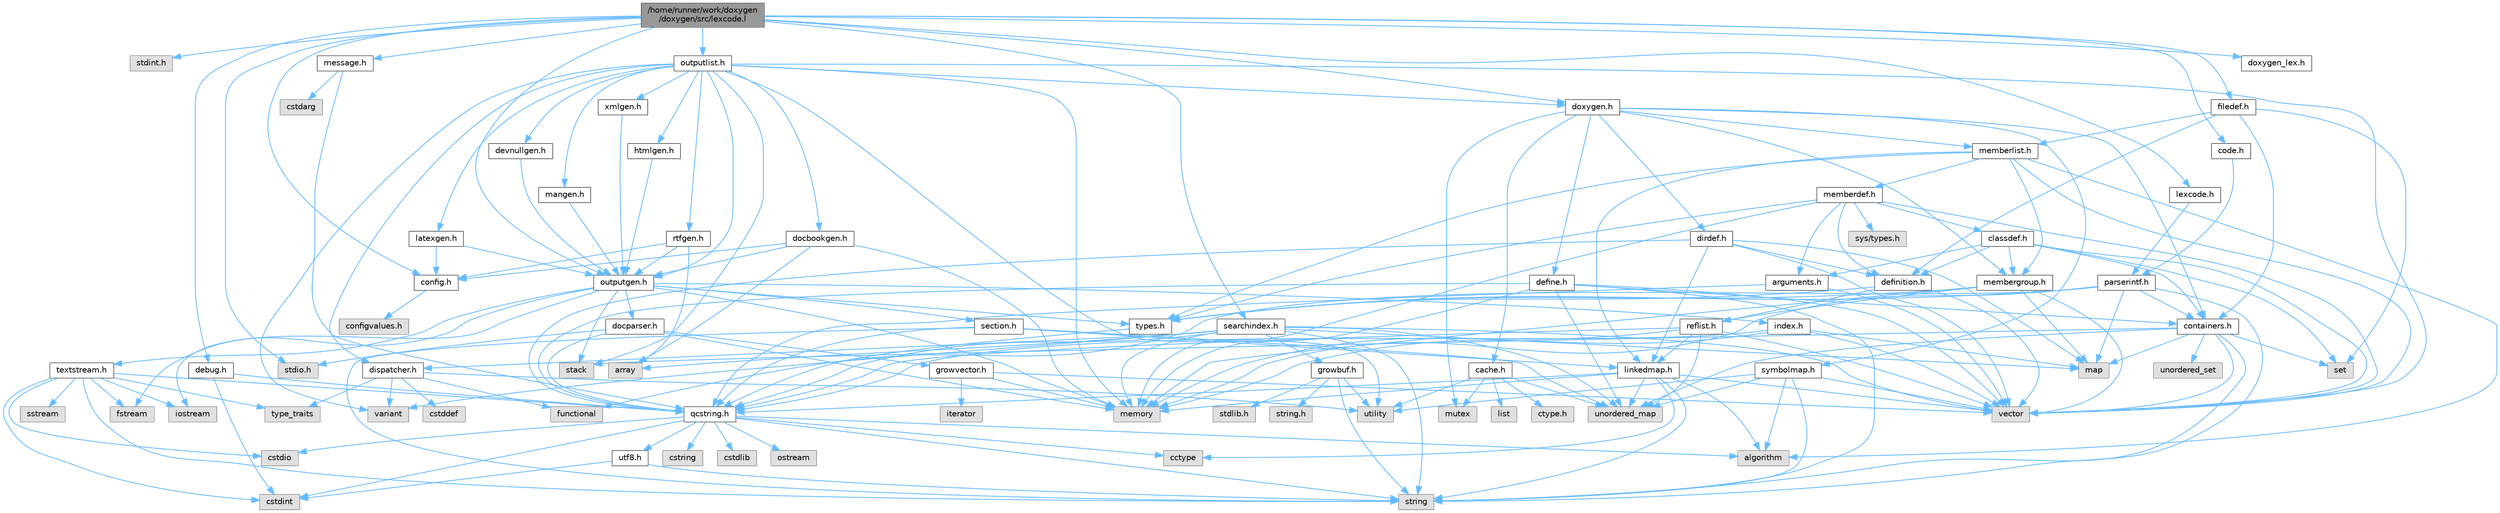 digraph "/home/runner/work/doxygen/doxygen/src/lexcode.l"
{
 // INTERACTIVE_SVG=YES
 // LATEX_PDF_SIZE
  bgcolor="transparent";
  edge [fontname=Helvetica,fontsize=10,labelfontname=Helvetica,labelfontsize=10];
  node [fontname=Helvetica,fontsize=10,shape=box,height=0.2,width=0.4];
  Node1 [id="Node000001",label="/home/runner/work/doxygen\l/doxygen/src/lexcode.l",height=0.2,width=0.4,color="gray40", fillcolor="grey60", style="filled", fontcolor="black",tooltip=" "];
  Node1 -> Node2 [id="edge1_Node000001_Node000002",color="steelblue1",style="solid",tooltip=" "];
  Node2 [id="Node000002",label="stdint.h",height=0.2,width=0.4,color="grey60", fillcolor="#E0E0E0", style="filled",tooltip=" "];
  Node1 -> Node3 [id="edge2_Node000001_Node000003",color="steelblue1",style="solid",tooltip=" "];
  Node3 [id="Node000003",label="stdio.h",height=0.2,width=0.4,color="grey60", fillcolor="#E0E0E0", style="filled",tooltip=" "];
  Node1 -> Node4 [id="edge3_Node000001_Node000004",color="steelblue1",style="solid",tooltip=" "];
  Node4 [id="Node000004",label="config.h",height=0.2,width=0.4,color="grey40", fillcolor="white", style="filled",URL="$db/d16/config_8h.html",tooltip=" "];
  Node4 -> Node5 [id="edge4_Node000004_Node000005",color="steelblue1",style="solid",tooltip=" "];
  Node5 [id="Node000005",label="configvalues.h",height=0.2,width=0.4,color="grey60", fillcolor="#E0E0E0", style="filled",tooltip=" "];
  Node1 -> Node6 [id="edge5_Node000001_Node000006",color="steelblue1",style="solid",tooltip=" "];
  Node6 [id="Node000006",label="doxygen.h",height=0.2,width=0.4,color="grey40", fillcolor="white", style="filled",URL="$d1/da1/doxygen_8h.html",tooltip=" "];
  Node6 -> Node7 [id="edge6_Node000006_Node000007",color="steelblue1",style="solid",tooltip=" "];
  Node7 [id="Node000007",label="mutex",height=0.2,width=0.4,color="grey60", fillcolor="#E0E0E0", style="filled",tooltip=" "];
  Node6 -> Node8 [id="edge7_Node000006_Node000008",color="steelblue1",style="solid",tooltip=" "];
  Node8 [id="Node000008",label="containers.h",height=0.2,width=0.4,color="grey40", fillcolor="white", style="filled",URL="$d5/d75/containers_8h.html",tooltip=" "];
  Node8 -> Node9 [id="edge8_Node000008_Node000009",color="steelblue1",style="solid",tooltip=" "];
  Node9 [id="Node000009",label="vector",height=0.2,width=0.4,color="grey60", fillcolor="#E0E0E0", style="filled",tooltip=" "];
  Node8 -> Node10 [id="edge9_Node000008_Node000010",color="steelblue1",style="solid",tooltip=" "];
  Node10 [id="Node000010",label="string",height=0.2,width=0.4,color="grey60", fillcolor="#E0E0E0", style="filled",tooltip=" "];
  Node8 -> Node11 [id="edge10_Node000008_Node000011",color="steelblue1",style="solid",tooltip=" "];
  Node11 [id="Node000011",label="set",height=0.2,width=0.4,color="grey60", fillcolor="#E0E0E0", style="filled",tooltip=" "];
  Node8 -> Node12 [id="edge11_Node000008_Node000012",color="steelblue1",style="solid",tooltip=" "];
  Node12 [id="Node000012",label="map",height=0.2,width=0.4,color="grey60", fillcolor="#E0E0E0", style="filled",tooltip=" "];
  Node8 -> Node13 [id="edge12_Node000008_Node000013",color="steelblue1",style="solid",tooltip=" "];
  Node13 [id="Node000013",label="unordered_set",height=0.2,width=0.4,color="grey60", fillcolor="#E0E0E0", style="filled",tooltip=" "];
  Node8 -> Node14 [id="edge13_Node000008_Node000014",color="steelblue1",style="solid",tooltip=" "];
  Node14 [id="Node000014",label="unordered_map",height=0.2,width=0.4,color="grey60", fillcolor="#E0E0E0", style="filled",tooltip=" "];
  Node8 -> Node15 [id="edge14_Node000008_Node000015",color="steelblue1",style="solid",tooltip=" "];
  Node15 [id="Node000015",label="stack",height=0.2,width=0.4,color="grey60", fillcolor="#E0E0E0", style="filled",tooltip=" "];
  Node6 -> Node16 [id="edge15_Node000006_Node000016",color="steelblue1",style="solid",tooltip=" "];
  Node16 [id="Node000016",label="membergroup.h",height=0.2,width=0.4,color="grey40", fillcolor="white", style="filled",URL="$d9/d11/membergroup_8h.html",tooltip=" "];
  Node16 -> Node9 [id="edge16_Node000016_Node000009",color="steelblue1",style="solid",tooltip=" "];
  Node16 -> Node12 [id="edge17_Node000016_Node000012",color="steelblue1",style="solid",tooltip=" "];
  Node16 -> Node17 [id="edge18_Node000016_Node000017",color="steelblue1",style="solid",tooltip=" "];
  Node17 [id="Node000017",label="memory",height=0.2,width=0.4,color="grey60", fillcolor="#E0E0E0", style="filled",tooltip=" "];
  Node16 -> Node18 [id="edge19_Node000016_Node000018",color="steelblue1",style="solid",tooltip=" "];
  Node18 [id="Node000018",label="types.h",height=0.2,width=0.4,color="grey40", fillcolor="white", style="filled",URL="$d9/d49/types_8h.html",tooltip="This file contains a number of basic enums and types."];
  Node18 -> Node19 [id="edge20_Node000018_Node000019",color="steelblue1",style="solid",tooltip=" "];
  Node19 [id="Node000019",label="qcstring.h",height=0.2,width=0.4,color="grey40", fillcolor="white", style="filled",URL="$d7/d5c/qcstring_8h.html",tooltip=" "];
  Node19 -> Node10 [id="edge21_Node000019_Node000010",color="steelblue1",style="solid",tooltip=" "];
  Node19 -> Node20 [id="edge22_Node000019_Node000020",color="steelblue1",style="solid",tooltip=" "];
  Node20 [id="Node000020",label="algorithm",height=0.2,width=0.4,color="grey60", fillcolor="#E0E0E0", style="filled",tooltip=" "];
  Node19 -> Node21 [id="edge23_Node000019_Node000021",color="steelblue1",style="solid",tooltip=" "];
  Node21 [id="Node000021",label="cctype",height=0.2,width=0.4,color="grey60", fillcolor="#E0E0E0", style="filled",tooltip=" "];
  Node19 -> Node22 [id="edge24_Node000019_Node000022",color="steelblue1",style="solid",tooltip=" "];
  Node22 [id="Node000022",label="cstring",height=0.2,width=0.4,color="grey60", fillcolor="#E0E0E0", style="filled",tooltip=" "];
  Node19 -> Node23 [id="edge25_Node000019_Node000023",color="steelblue1",style="solid",tooltip=" "];
  Node23 [id="Node000023",label="cstdio",height=0.2,width=0.4,color="grey60", fillcolor="#E0E0E0", style="filled",tooltip=" "];
  Node19 -> Node24 [id="edge26_Node000019_Node000024",color="steelblue1",style="solid",tooltip=" "];
  Node24 [id="Node000024",label="cstdlib",height=0.2,width=0.4,color="grey60", fillcolor="#E0E0E0", style="filled",tooltip=" "];
  Node19 -> Node25 [id="edge27_Node000019_Node000025",color="steelblue1",style="solid",tooltip=" "];
  Node25 [id="Node000025",label="cstdint",height=0.2,width=0.4,color="grey60", fillcolor="#E0E0E0", style="filled",tooltip=" "];
  Node19 -> Node26 [id="edge28_Node000019_Node000026",color="steelblue1",style="solid",tooltip=" "];
  Node26 [id="Node000026",label="ostream",height=0.2,width=0.4,color="grey60", fillcolor="#E0E0E0", style="filled",tooltip=" "];
  Node19 -> Node27 [id="edge29_Node000019_Node000027",color="steelblue1",style="solid",tooltip=" "];
  Node27 [id="Node000027",label="utf8.h",height=0.2,width=0.4,color="grey40", fillcolor="white", style="filled",URL="$db/d7c/utf8_8h.html",tooltip="Various UTF8 related helper functions."];
  Node27 -> Node25 [id="edge30_Node000027_Node000025",color="steelblue1",style="solid",tooltip=" "];
  Node27 -> Node10 [id="edge31_Node000027_Node000010",color="steelblue1",style="solid",tooltip=" "];
  Node16 -> Node28 [id="edge32_Node000016_Node000028",color="steelblue1",style="solid",tooltip=" "];
  Node28 [id="Node000028",label="reflist.h",height=0.2,width=0.4,color="grey40", fillcolor="white", style="filled",URL="$d1/d02/reflist_8h.html",tooltip=" "];
  Node28 -> Node9 [id="edge33_Node000028_Node000009",color="steelblue1",style="solid",tooltip=" "];
  Node28 -> Node14 [id="edge34_Node000028_Node000014",color="steelblue1",style="solid",tooltip=" "];
  Node28 -> Node17 [id="edge35_Node000028_Node000017",color="steelblue1",style="solid",tooltip=" "];
  Node28 -> Node19 [id="edge36_Node000028_Node000019",color="steelblue1",style="solid",tooltip=" "];
  Node28 -> Node29 [id="edge37_Node000028_Node000029",color="steelblue1",style="solid",tooltip=" "];
  Node29 [id="Node000029",label="linkedmap.h",height=0.2,width=0.4,color="grey40", fillcolor="white", style="filled",URL="$da/de1/linkedmap_8h.html",tooltip=" "];
  Node29 -> Node14 [id="edge38_Node000029_Node000014",color="steelblue1",style="solid",tooltip=" "];
  Node29 -> Node9 [id="edge39_Node000029_Node000009",color="steelblue1",style="solid",tooltip=" "];
  Node29 -> Node17 [id="edge40_Node000029_Node000017",color="steelblue1",style="solid",tooltip=" "];
  Node29 -> Node10 [id="edge41_Node000029_Node000010",color="steelblue1",style="solid",tooltip=" "];
  Node29 -> Node20 [id="edge42_Node000029_Node000020",color="steelblue1",style="solid",tooltip=" "];
  Node29 -> Node21 [id="edge43_Node000029_Node000021",color="steelblue1",style="solid",tooltip=" "];
  Node29 -> Node19 [id="edge44_Node000029_Node000019",color="steelblue1",style="solid",tooltip=" "];
  Node6 -> Node30 [id="edge45_Node000006_Node000030",color="steelblue1",style="solid",tooltip=" "];
  Node30 [id="Node000030",label="dirdef.h",height=0.2,width=0.4,color="grey40", fillcolor="white", style="filled",URL="$d6/d15/dirdef_8h.html",tooltip=" "];
  Node30 -> Node9 [id="edge46_Node000030_Node000009",color="steelblue1",style="solid",tooltip=" "];
  Node30 -> Node12 [id="edge47_Node000030_Node000012",color="steelblue1",style="solid",tooltip=" "];
  Node30 -> Node19 [id="edge48_Node000030_Node000019",color="steelblue1",style="solid",tooltip=" "];
  Node30 -> Node29 [id="edge49_Node000030_Node000029",color="steelblue1",style="solid",tooltip=" "];
  Node30 -> Node31 [id="edge50_Node000030_Node000031",color="steelblue1",style="solid",tooltip=" "];
  Node31 [id="Node000031",label="definition.h",height=0.2,width=0.4,color="grey40", fillcolor="white", style="filled",URL="$df/da1/definition_8h.html",tooltip=" "];
  Node31 -> Node9 [id="edge51_Node000031_Node000009",color="steelblue1",style="solid",tooltip=" "];
  Node31 -> Node18 [id="edge52_Node000031_Node000018",color="steelblue1",style="solid",tooltip=" "];
  Node31 -> Node28 [id="edge53_Node000031_Node000028",color="steelblue1",style="solid",tooltip=" "];
  Node6 -> Node32 [id="edge54_Node000006_Node000032",color="steelblue1",style="solid",tooltip=" "];
  Node32 [id="Node000032",label="memberlist.h",height=0.2,width=0.4,color="grey40", fillcolor="white", style="filled",URL="$dd/d78/memberlist_8h.html",tooltip=" "];
  Node32 -> Node9 [id="edge55_Node000032_Node000009",color="steelblue1",style="solid",tooltip=" "];
  Node32 -> Node20 [id="edge56_Node000032_Node000020",color="steelblue1",style="solid",tooltip=" "];
  Node32 -> Node33 [id="edge57_Node000032_Node000033",color="steelblue1",style="solid",tooltip=" "];
  Node33 [id="Node000033",label="memberdef.h",height=0.2,width=0.4,color="grey40", fillcolor="white", style="filled",URL="$d4/d46/memberdef_8h.html",tooltip=" "];
  Node33 -> Node9 [id="edge58_Node000033_Node000009",color="steelblue1",style="solid",tooltip=" "];
  Node33 -> Node17 [id="edge59_Node000033_Node000017",color="steelblue1",style="solid",tooltip=" "];
  Node33 -> Node34 [id="edge60_Node000033_Node000034",color="steelblue1",style="solid",tooltip=" "];
  Node34 [id="Node000034",label="sys/types.h",height=0.2,width=0.4,color="grey60", fillcolor="#E0E0E0", style="filled",tooltip=" "];
  Node33 -> Node18 [id="edge61_Node000033_Node000018",color="steelblue1",style="solid",tooltip=" "];
  Node33 -> Node31 [id="edge62_Node000033_Node000031",color="steelblue1",style="solid",tooltip=" "];
  Node33 -> Node35 [id="edge63_Node000033_Node000035",color="steelblue1",style="solid",tooltip=" "];
  Node35 [id="Node000035",label="arguments.h",height=0.2,width=0.4,color="grey40", fillcolor="white", style="filled",URL="$df/d9b/arguments_8h.html",tooltip=" "];
  Node35 -> Node9 [id="edge64_Node000035_Node000009",color="steelblue1",style="solid",tooltip=" "];
  Node35 -> Node19 [id="edge65_Node000035_Node000019",color="steelblue1",style="solid",tooltip=" "];
  Node33 -> Node36 [id="edge66_Node000033_Node000036",color="steelblue1",style="solid",tooltip=" "];
  Node36 [id="Node000036",label="classdef.h",height=0.2,width=0.4,color="grey40", fillcolor="white", style="filled",URL="$d1/da6/classdef_8h.html",tooltip=" "];
  Node36 -> Node9 [id="edge67_Node000036_Node000009",color="steelblue1",style="solid",tooltip=" "];
  Node36 -> Node11 [id="edge68_Node000036_Node000011",color="steelblue1",style="solid",tooltip=" "];
  Node36 -> Node8 [id="edge69_Node000036_Node000008",color="steelblue1",style="solid",tooltip=" "];
  Node36 -> Node31 [id="edge70_Node000036_Node000031",color="steelblue1",style="solid",tooltip=" "];
  Node36 -> Node35 [id="edge71_Node000036_Node000035",color="steelblue1",style="solid",tooltip=" "];
  Node36 -> Node16 [id="edge72_Node000036_Node000016",color="steelblue1",style="solid",tooltip=" "];
  Node32 -> Node29 [id="edge73_Node000032_Node000029",color="steelblue1",style="solid",tooltip=" "];
  Node32 -> Node18 [id="edge74_Node000032_Node000018",color="steelblue1",style="solid",tooltip=" "];
  Node32 -> Node16 [id="edge75_Node000032_Node000016",color="steelblue1",style="solid",tooltip=" "];
  Node6 -> Node37 [id="edge76_Node000006_Node000037",color="steelblue1",style="solid",tooltip=" "];
  Node37 [id="Node000037",label="define.h",height=0.2,width=0.4,color="grey40", fillcolor="white", style="filled",URL="$df/d67/define_8h.html",tooltip=" "];
  Node37 -> Node9 [id="edge77_Node000037_Node000009",color="steelblue1",style="solid",tooltip=" "];
  Node37 -> Node17 [id="edge78_Node000037_Node000017",color="steelblue1",style="solid",tooltip=" "];
  Node37 -> Node10 [id="edge79_Node000037_Node000010",color="steelblue1",style="solid",tooltip=" "];
  Node37 -> Node14 [id="edge80_Node000037_Node000014",color="steelblue1",style="solid",tooltip=" "];
  Node37 -> Node19 [id="edge81_Node000037_Node000019",color="steelblue1",style="solid",tooltip=" "];
  Node37 -> Node8 [id="edge82_Node000037_Node000008",color="steelblue1",style="solid",tooltip=" "];
  Node6 -> Node38 [id="edge83_Node000006_Node000038",color="steelblue1",style="solid",tooltip=" "];
  Node38 [id="Node000038",label="cache.h",height=0.2,width=0.4,color="grey40", fillcolor="white", style="filled",URL="$d3/d26/cache_8h.html",tooltip=" "];
  Node38 -> Node39 [id="edge84_Node000038_Node000039",color="steelblue1",style="solid",tooltip=" "];
  Node39 [id="Node000039",label="list",height=0.2,width=0.4,color="grey60", fillcolor="#E0E0E0", style="filled",tooltip=" "];
  Node38 -> Node14 [id="edge85_Node000038_Node000014",color="steelblue1",style="solid",tooltip=" "];
  Node38 -> Node7 [id="edge86_Node000038_Node000007",color="steelblue1",style="solid",tooltip=" "];
  Node38 -> Node40 [id="edge87_Node000038_Node000040",color="steelblue1",style="solid",tooltip=" "];
  Node40 [id="Node000040",label="utility",height=0.2,width=0.4,color="grey60", fillcolor="#E0E0E0", style="filled",tooltip=" "];
  Node38 -> Node41 [id="edge88_Node000038_Node000041",color="steelblue1",style="solid",tooltip=" "];
  Node41 [id="Node000041",label="ctype.h",height=0.2,width=0.4,color="grey60", fillcolor="#E0E0E0", style="filled",tooltip=" "];
  Node6 -> Node42 [id="edge89_Node000006_Node000042",color="steelblue1",style="solid",tooltip=" "];
  Node42 [id="Node000042",label="symbolmap.h",height=0.2,width=0.4,color="grey40", fillcolor="white", style="filled",URL="$d7/ddd/symbolmap_8h.html",tooltip=" "];
  Node42 -> Node20 [id="edge90_Node000042_Node000020",color="steelblue1",style="solid",tooltip=" "];
  Node42 -> Node14 [id="edge91_Node000042_Node000014",color="steelblue1",style="solid",tooltip=" "];
  Node42 -> Node9 [id="edge92_Node000042_Node000009",color="steelblue1",style="solid",tooltip=" "];
  Node42 -> Node10 [id="edge93_Node000042_Node000010",color="steelblue1",style="solid",tooltip=" "];
  Node42 -> Node40 [id="edge94_Node000042_Node000040",color="steelblue1",style="solid",tooltip=" "];
  Node1 -> Node43 [id="edge95_Node000001_Node000043",color="steelblue1",style="solid",tooltip=" "];
  Node43 [id="Node000043",label="outputgen.h",height=0.2,width=0.4,color="grey40", fillcolor="white", style="filled",URL="$df/d06/outputgen_8h.html",tooltip=" "];
  Node43 -> Node17 [id="edge96_Node000043_Node000017",color="steelblue1",style="solid",tooltip=" "];
  Node43 -> Node15 [id="edge97_Node000043_Node000015",color="steelblue1",style="solid",tooltip=" "];
  Node43 -> Node44 [id="edge98_Node000043_Node000044",color="steelblue1",style="solid",tooltip=" "];
  Node44 [id="Node000044",label="iostream",height=0.2,width=0.4,color="grey60", fillcolor="#E0E0E0", style="filled",tooltip=" "];
  Node43 -> Node45 [id="edge99_Node000043_Node000045",color="steelblue1",style="solid",tooltip=" "];
  Node45 [id="Node000045",label="fstream",height=0.2,width=0.4,color="grey60", fillcolor="#E0E0E0", style="filled",tooltip=" "];
  Node43 -> Node18 [id="edge100_Node000043_Node000018",color="steelblue1",style="solid",tooltip=" "];
  Node43 -> Node46 [id="edge101_Node000043_Node000046",color="steelblue1",style="solid",tooltip=" "];
  Node46 [id="Node000046",label="index.h",height=0.2,width=0.4,color="grey40", fillcolor="white", style="filled",URL="$d1/db5/index_8h.html",tooltip=" "];
  Node46 -> Node17 [id="edge102_Node000046_Node000017",color="steelblue1",style="solid",tooltip=" "];
  Node46 -> Node9 [id="edge103_Node000046_Node000009",color="steelblue1",style="solid",tooltip=" "];
  Node46 -> Node12 [id="edge104_Node000046_Node000012",color="steelblue1",style="solid",tooltip=" "];
  Node46 -> Node19 [id="edge105_Node000046_Node000019",color="steelblue1",style="solid",tooltip=" "];
  Node43 -> Node47 [id="edge106_Node000043_Node000047",color="steelblue1",style="solid",tooltip=" "];
  Node47 [id="Node000047",label="section.h",height=0.2,width=0.4,color="grey40", fillcolor="white", style="filled",URL="$d1/d2a/section_8h.html",tooltip=" "];
  Node47 -> Node10 [id="edge107_Node000047_Node000010",color="steelblue1",style="solid",tooltip=" "];
  Node47 -> Node14 [id="edge108_Node000047_Node000014",color="steelblue1",style="solid",tooltip=" "];
  Node47 -> Node19 [id="edge109_Node000047_Node000019",color="steelblue1",style="solid",tooltip=" "];
  Node47 -> Node29 [id="edge110_Node000047_Node000029",color="steelblue1",style="solid",tooltip=" "];
  Node43 -> Node48 [id="edge111_Node000043_Node000048",color="steelblue1",style="solid",tooltip=" "];
  Node48 [id="Node000048",label="textstream.h",height=0.2,width=0.4,color="grey40", fillcolor="white", style="filled",URL="$d4/d7d/textstream_8h.html",tooltip=" "];
  Node48 -> Node10 [id="edge112_Node000048_Node000010",color="steelblue1",style="solid",tooltip=" "];
  Node48 -> Node44 [id="edge113_Node000048_Node000044",color="steelblue1",style="solid",tooltip=" "];
  Node48 -> Node49 [id="edge114_Node000048_Node000049",color="steelblue1",style="solid",tooltip=" "];
  Node49 [id="Node000049",label="sstream",height=0.2,width=0.4,color="grey60", fillcolor="#E0E0E0", style="filled",tooltip=" "];
  Node48 -> Node25 [id="edge115_Node000048_Node000025",color="steelblue1",style="solid",tooltip=" "];
  Node48 -> Node23 [id="edge116_Node000048_Node000023",color="steelblue1",style="solid",tooltip=" "];
  Node48 -> Node45 [id="edge117_Node000048_Node000045",color="steelblue1",style="solid",tooltip=" "];
  Node48 -> Node50 [id="edge118_Node000048_Node000050",color="steelblue1",style="solid",tooltip=" "];
  Node50 [id="Node000050",label="type_traits",height=0.2,width=0.4,color="grey60", fillcolor="#E0E0E0", style="filled",tooltip=" "];
  Node48 -> Node19 [id="edge119_Node000048_Node000019",color="steelblue1",style="solid",tooltip=" "];
  Node43 -> Node51 [id="edge120_Node000043_Node000051",color="steelblue1",style="solid",tooltip=" "];
  Node51 [id="Node000051",label="docparser.h",height=0.2,width=0.4,color="grey40", fillcolor="white", style="filled",URL="$de/d9c/docparser_8h.html",tooltip=" "];
  Node51 -> Node3 [id="edge121_Node000051_Node000003",color="steelblue1",style="solid",tooltip=" "];
  Node51 -> Node17 [id="edge122_Node000051_Node000017",color="steelblue1",style="solid",tooltip=" "];
  Node51 -> Node19 [id="edge123_Node000051_Node000019",color="steelblue1",style="solid",tooltip=" "];
  Node51 -> Node52 [id="edge124_Node000051_Node000052",color="steelblue1",style="solid",tooltip=" "];
  Node52 [id="Node000052",label="growvector.h",height=0.2,width=0.4,color="grey40", fillcolor="white", style="filled",URL="$d7/d50/growvector_8h.html",tooltip=" "];
  Node52 -> Node9 [id="edge125_Node000052_Node000009",color="steelblue1",style="solid",tooltip=" "];
  Node52 -> Node17 [id="edge126_Node000052_Node000017",color="steelblue1",style="solid",tooltip=" "];
  Node52 -> Node53 [id="edge127_Node000052_Node000053",color="steelblue1",style="solid",tooltip=" "];
  Node53 [id="Node000053",label="iterator",height=0.2,width=0.4,color="grey60", fillcolor="#E0E0E0", style="filled",tooltip=" "];
  Node1 -> Node54 [id="edge128_Node000001_Node000054",color="steelblue1",style="solid",tooltip=" "];
  Node54 [id="Node000054",label="outputlist.h",height=0.2,width=0.4,color="grey40", fillcolor="white", style="filled",URL="$d2/db9/outputlist_8h.html",tooltip=" "];
  Node54 -> Node40 [id="edge129_Node000054_Node000040",color="steelblue1",style="solid",tooltip=" "];
  Node54 -> Node9 [id="edge130_Node000054_Node000009",color="steelblue1",style="solid",tooltip=" "];
  Node54 -> Node17 [id="edge131_Node000054_Node000017",color="steelblue1",style="solid",tooltip=" "];
  Node54 -> Node55 [id="edge132_Node000054_Node000055",color="steelblue1",style="solid",tooltip=" "];
  Node55 [id="Node000055",label="variant",height=0.2,width=0.4,color="grey60", fillcolor="#E0E0E0", style="filled",tooltip=" "];
  Node54 -> Node15 [id="edge133_Node000054_Node000015",color="steelblue1",style="solid",tooltip=" "];
  Node54 -> Node43 [id="edge134_Node000054_Node000043",color="steelblue1",style="solid",tooltip=" "];
  Node54 -> Node6 [id="edge135_Node000054_Node000006",color="steelblue1",style="solid",tooltip=" "];
  Node54 -> Node56 [id="edge136_Node000054_Node000056",color="steelblue1",style="solid",tooltip=" "];
  Node56 [id="Node000056",label="dispatcher.h",height=0.2,width=0.4,color="grey40", fillcolor="white", style="filled",URL="$da/d73/dispatcher_8h.html",tooltip=" "];
  Node56 -> Node57 [id="edge137_Node000056_Node000057",color="steelblue1",style="solid",tooltip=" "];
  Node57 [id="Node000057",label="cstddef",height=0.2,width=0.4,color="grey60", fillcolor="#E0E0E0", style="filled",tooltip=" "];
  Node56 -> Node40 [id="edge138_Node000056_Node000040",color="steelblue1",style="solid",tooltip=" "];
  Node56 -> Node58 [id="edge139_Node000056_Node000058",color="steelblue1",style="solid",tooltip=" "];
  Node58 [id="Node000058",label="functional",height=0.2,width=0.4,color="grey60", fillcolor="#E0E0E0", style="filled",tooltip=" "];
  Node56 -> Node55 [id="edge140_Node000056_Node000055",color="steelblue1",style="solid",tooltip=" "];
  Node56 -> Node50 [id="edge141_Node000056_Node000050",color="steelblue1",style="solid",tooltip=" "];
  Node54 -> Node59 [id="edge142_Node000054_Node000059",color="steelblue1",style="solid",tooltip=" "];
  Node59 [id="Node000059",label="htmlgen.h",height=0.2,width=0.4,color="grey40", fillcolor="white", style="filled",URL="$d8/d56/htmlgen_8h.html",tooltip=" "];
  Node59 -> Node43 [id="edge143_Node000059_Node000043",color="steelblue1",style="solid",tooltip=" "];
  Node54 -> Node60 [id="edge144_Node000054_Node000060",color="steelblue1",style="solid",tooltip=" "];
  Node60 [id="Node000060",label="latexgen.h",height=0.2,width=0.4,color="grey40", fillcolor="white", style="filled",URL="$d6/d9c/latexgen_8h.html",tooltip=" "];
  Node60 -> Node4 [id="edge145_Node000060_Node000004",color="steelblue1",style="solid",tooltip=" "];
  Node60 -> Node43 [id="edge146_Node000060_Node000043",color="steelblue1",style="solid",tooltip=" "];
  Node54 -> Node61 [id="edge147_Node000054_Node000061",color="steelblue1",style="solid",tooltip=" "];
  Node61 [id="Node000061",label="rtfgen.h",height=0.2,width=0.4,color="grey40", fillcolor="white", style="filled",URL="$d4/daa/rtfgen_8h.html",tooltip=" "];
  Node61 -> Node62 [id="edge148_Node000061_Node000062",color="steelblue1",style="solid",tooltip=" "];
  Node62 [id="Node000062",label="array",height=0.2,width=0.4,color="grey60", fillcolor="#E0E0E0", style="filled",tooltip=" "];
  Node61 -> Node4 [id="edge149_Node000061_Node000004",color="steelblue1",style="solid",tooltip=" "];
  Node61 -> Node43 [id="edge150_Node000061_Node000043",color="steelblue1",style="solid",tooltip=" "];
  Node54 -> Node63 [id="edge151_Node000054_Node000063",color="steelblue1",style="solid",tooltip=" "];
  Node63 [id="Node000063",label="mangen.h",height=0.2,width=0.4,color="grey40", fillcolor="white", style="filled",URL="$da/dc0/mangen_8h.html",tooltip=" "];
  Node63 -> Node43 [id="edge152_Node000063_Node000043",color="steelblue1",style="solid",tooltip=" "];
  Node54 -> Node64 [id="edge153_Node000054_Node000064",color="steelblue1",style="solid",tooltip=" "];
  Node64 [id="Node000064",label="docbookgen.h",height=0.2,width=0.4,color="grey40", fillcolor="white", style="filled",URL="$de/dea/docbookgen_8h.html",tooltip=" "];
  Node64 -> Node17 [id="edge154_Node000064_Node000017",color="steelblue1",style="solid",tooltip=" "];
  Node64 -> Node62 [id="edge155_Node000064_Node000062",color="steelblue1",style="solid",tooltip=" "];
  Node64 -> Node4 [id="edge156_Node000064_Node000004",color="steelblue1",style="solid",tooltip=" "];
  Node64 -> Node43 [id="edge157_Node000064_Node000043",color="steelblue1",style="solid",tooltip=" "];
  Node54 -> Node65 [id="edge158_Node000054_Node000065",color="steelblue1",style="solid",tooltip=" "];
  Node65 [id="Node000065",label="xmlgen.h",height=0.2,width=0.4,color="grey40", fillcolor="white", style="filled",URL="$d9/d67/xmlgen_8h.html",tooltip=" "];
  Node65 -> Node43 [id="edge159_Node000065_Node000043",color="steelblue1",style="solid",tooltip=" "];
  Node54 -> Node66 [id="edge160_Node000054_Node000066",color="steelblue1",style="solid",tooltip=" "];
  Node66 [id="Node000066",label="devnullgen.h",height=0.2,width=0.4,color="grey40", fillcolor="white", style="filled",URL="$d8/de5/devnullgen_8h.html",tooltip=" "];
  Node66 -> Node43 [id="edge161_Node000066_Node000043",color="steelblue1",style="solid",tooltip=" "];
  Node1 -> Node67 [id="edge162_Node000001_Node000067",color="steelblue1",style="solid",tooltip=" "];
  Node67 [id="Node000067",label="code.h",height=0.2,width=0.4,color="grey40", fillcolor="white", style="filled",URL="$dd/dd8/code_8h.html",tooltip=" "];
  Node67 -> Node68 [id="edge163_Node000067_Node000068",color="steelblue1",style="solid",tooltip=" "];
  Node68 [id="Node000068",label="parserintf.h",height=0.2,width=0.4,color="grey40", fillcolor="white", style="filled",URL="$da/d55/parserintf_8h.html",tooltip=" "];
  Node68 -> Node58 [id="edge164_Node000068_Node000058",color="steelblue1",style="solid",tooltip=" "];
  Node68 -> Node17 [id="edge165_Node000068_Node000017",color="steelblue1",style="solid",tooltip=" "];
  Node68 -> Node12 [id="edge166_Node000068_Node000012",color="steelblue1",style="solid",tooltip=" "];
  Node68 -> Node10 [id="edge167_Node000068_Node000010",color="steelblue1",style="solid",tooltip=" "];
  Node68 -> Node18 [id="edge168_Node000068_Node000018",color="steelblue1",style="solid",tooltip=" "];
  Node68 -> Node8 [id="edge169_Node000068_Node000008",color="steelblue1",style="solid",tooltip=" "];
  Node1 -> Node69 [id="edge170_Node000001_Node000069",color="steelblue1",style="solid",tooltip=" "];
  Node69 [id="Node000069",label="lexcode.h",height=0.2,width=0.4,color="grey40", fillcolor="white", style="filled",URL="$d0/dec/lexcode_8h.html",tooltip=" "];
  Node69 -> Node68 [id="edge171_Node000069_Node000068",color="steelblue1",style="solid",tooltip=" "];
  Node1 -> Node70 [id="edge172_Node000001_Node000070",color="steelblue1",style="solid",tooltip=" "];
  Node70 [id="Node000070",label="filedef.h",height=0.2,width=0.4,color="grey40", fillcolor="white", style="filled",URL="$d4/d3a/filedef_8h.html",tooltip=" "];
  Node70 -> Node11 [id="edge173_Node000070_Node000011",color="steelblue1",style="solid",tooltip=" "];
  Node70 -> Node31 [id="edge174_Node000070_Node000031",color="steelblue1",style="solid",tooltip=" "];
  Node70 -> Node32 [id="edge175_Node000070_Node000032",color="steelblue1",style="solid",tooltip=" "];
  Node70 -> Node8 [id="edge176_Node000070_Node000008",color="steelblue1",style="solid",tooltip=" "];
  Node1 -> Node71 [id="edge177_Node000001_Node000071",color="steelblue1",style="solid",tooltip=" "];
  Node71 [id="Node000071",label="message.h",height=0.2,width=0.4,color="grey40", fillcolor="white", style="filled",URL="$d2/d0d/message_8h.html",tooltip=" "];
  Node71 -> Node72 [id="edge178_Node000071_Node000072",color="steelblue1",style="solid",tooltip=" "];
  Node72 [id="Node000072",label="cstdarg",height=0.2,width=0.4,color="grey60", fillcolor="#E0E0E0", style="filled",tooltip=" "];
  Node71 -> Node19 [id="edge179_Node000071_Node000019",color="steelblue1",style="solid",tooltip=" "];
  Node1 -> Node73 [id="edge180_Node000001_Node000073",color="steelblue1",style="solid",tooltip=" "];
  Node73 [id="Node000073",label="debug.h",height=0.2,width=0.4,color="grey40", fillcolor="white", style="filled",URL="$db/d16/debug_8h.html",tooltip=" "];
  Node73 -> Node25 [id="edge181_Node000073_Node000025",color="steelblue1",style="solid",tooltip=" "];
  Node73 -> Node19 [id="edge182_Node000073_Node000019",color="steelblue1",style="solid",tooltip=" "];
  Node1 -> Node74 [id="edge183_Node000001_Node000074",color="steelblue1",style="solid",tooltip=" "];
  Node74 [id="Node000074",label="searchindex.h",height=0.2,width=0.4,color="grey40", fillcolor="white", style="filled",URL="$de/d07/searchindex_8h.html",tooltip="Web server based search engine."];
  Node74 -> Node17 [id="edge184_Node000074_Node000017",color="steelblue1",style="solid",tooltip=" "];
  Node74 -> Node9 [id="edge185_Node000074_Node000009",color="steelblue1",style="solid",tooltip=" "];
  Node74 -> Node12 [id="edge186_Node000074_Node000012",color="steelblue1",style="solid",tooltip=" "];
  Node74 -> Node14 [id="edge187_Node000074_Node000014",color="steelblue1",style="solid",tooltip=" "];
  Node74 -> Node10 [id="edge188_Node000074_Node000010",color="steelblue1",style="solid",tooltip=" "];
  Node74 -> Node62 [id="edge189_Node000074_Node000062",color="steelblue1",style="solid",tooltip=" "];
  Node74 -> Node55 [id="edge190_Node000074_Node000055",color="steelblue1",style="solid",tooltip=" "];
  Node74 -> Node19 [id="edge191_Node000074_Node000019",color="steelblue1",style="solid",tooltip=" "];
  Node74 -> Node75 [id="edge192_Node000074_Node000075",color="steelblue1",style="solid",tooltip=" "];
  Node75 [id="Node000075",label="growbuf.h",height=0.2,width=0.4,color="grey40", fillcolor="white", style="filled",URL="$dd/d72/growbuf_8h.html",tooltip=" "];
  Node75 -> Node40 [id="edge193_Node000075_Node000040",color="steelblue1",style="solid",tooltip=" "];
  Node75 -> Node76 [id="edge194_Node000075_Node000076",color="steelblue1",style="solid",tooltip=" "];
  Node76 [id="Node000076",label="stdlib.h",height=0.2,width=0.4,color="grey60", fillcolor="#E0E0E0", style="filled",tooltip=" "];
  Node75 -> Node77 [id="edge195_Node000075_Node000077",color="steelblue1",style="solid",tooltip=" "];
  Node77 [id="Node000077",label="string.h",height=0.2,width=0.4,color="grey60", fillcolor="#E0E0E0", style="filled",tooltip=" "];
  Node75 -> Node10 [id="edge196_Node000075_Node000010",color="steelblue1",style="solid",tooltip=" "];
  Node74 -> Node56 [id="edge197_Node000074_Node000056",color="steelblue1",style="solid",tooltip=" "];
  Node1 -> Node78 [id="edge198_Node000001_Node000078",color="steelblue1",style="solid",tooltip=" "];
  Node78 [id="Node000078",label="doxygen_lex.h",height=0.2,width=0.4,color="grey40", fillcolor="white", style="filled",URL="$d6/da5/doxygen__lex_8h.html",tooltip=" "];
}
